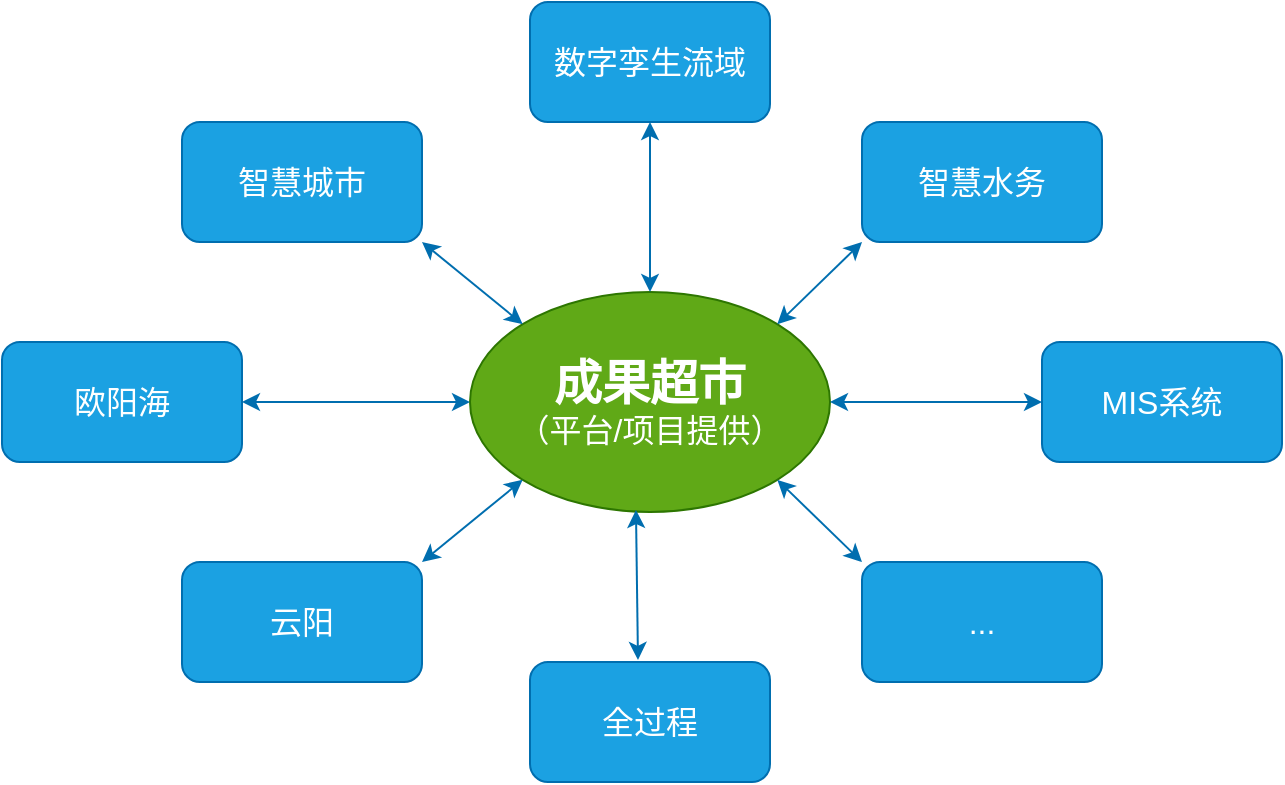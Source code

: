 <mxfile version="24.2.0" type="github">
  <diagram name="第 1 页" id="O8LcyDFnGGGGe8PbeCCY">
    <mxGraphModel dx="1687" dy="918" grid="1" gridSize="10" guides="1" tooltips="1" connect="1" arrows="1" fold="1" page="1" pageScale="1" pageWidth="827" pageHeight="1169" math="0" shadow="0">
      <root>
        <mxCell id="0" />
        <mxCell id="1" parent="0" />
        <mxCell id="IiTV8I8EML1BGxdbbj3v-1" value="数字孪生流域" style="rounded=1;whiteSpace=wrap;html=1;fontSize=16;fillColor=#1ba1e2;strokeColor=#006EAF;fontColor=#ffffff;" vertex="1" parent="1">
          <mxGeometry x="354" y="110" width="120" height="60" as="geometry" />
        </mxCell>
        <mxCell id="IiTV8I8EML1BGxdbbj3v-2" value="智慧城市" style="rounded=1;whiteSpace=wrap;html=1;fontSize=16;fillColor=#1ba1e2;fontColor=#ffffff;strokeColor=#006EAF;" vertex="1" parent="1">
          <mxGeometry x="180" y="170" width="120" height="60" as="geometry" />
        </mxCell>
        <mxCell id="IiTV8I8EML1BGxdbbj3v-3" value="智慧水务" style="rounded=1;whiteSpace=wrap;html=1;fontSize=16;fillColor=#1ba1e2;strokeColor=#006EAF;fontColor=#ffffff;" vertex="1" parent="1">
          <mxGeometry x="520" y="170" width="120" height="60" as="geometry" />
        </mxCell>
        <mxCell id="IiTV8I8EML1BGxdbbj3v-4" value="欧阳海" style="rounded=1;whiteSpace=wrap;html=1;fontSize=16;fillColor=#1ba1e2;strokeColor=#006EAF;fontColor=#ffffff;" vertex="1" parent="1">
          <mxGeometry x="90" y="280" width="120" height="60" as="geometry" />
        </mxCell>
        <mxCell id="IiTV8I8EML1BGxdbbj3v-5" value="MIS系统" style="rounded=1;whiteSpace=wrap;html=1;fontSize=16;fillColor=#1ba1e2;strokeColor=#006EAF;fontColor=#ffffff;" vertex="1" parent="1">
          <mxGeometry x="610" y="280" width="120" height="60" as="geometry" />
        </mxCell>
        <mxCell id="IiTV8I8EML1BGxdbbj3v-6" value="云阳" style="rounded=1;whiteSpace=wrap;html=1;fontSize=16;fillColor=#1ba1e2;strokeColor=#006EAF;fontColor=#ffffff;" vertex="1" parent="1">
          <mxGeometry x="180" y="390" width="120" height="60" as="geometry" />
        </mxCell>
        <mxCell id="IiTV8I8EML1BGxdbbj3v-7" value="..." style="rounded=1;whiteSpace=wrap;html=1;fontSize=16;fillColor=#1ba1e2;strokeColor=#006EAF;fontColor=#ffffff;" vertex="1" parent="1">
          <mxGeometry x="520" y="390" width="120" height="60" as="geometry" />
        </mxCell>
        <mxCell id="IiTV8I8EML1BGxdbbj3v-8" value="全过程" style="rounded=1;whiteSpace=wrap;html=1;fontSize=16;fillColor=#1ba1e2;strokeColor=#006EAF;fontColor=#ffffff;" vertex="1" parent="1">
          <mxGeometry x="354" y="440" width="120" height="60" as="geometry" />
        </mxCell>
        <mxCell id="IiTV8I8EML1BGxdbbj3v-9" value="&lt;font style=&quot;font-size: 24px;&quot;&gt;&lt;b&gt;成果超市&lt;/b&gt;&lt;/font&gt;&lt;div&gt;&lt;font size=&quot;3&quot;&gt;（平台/项目提供）&lt;/font&gt;&lt;/div&gt;" style="ellipse;whiteSpace=wrap;html=1;fillColor=#60a917;strokeColor=#2D7600;fontColor=#ffffff;" vertex="1" parent="1">
          <mxGeometry x="324" y="255" width="180" height="110" as="geometry" />
        </mxCell>
        <mxCell id="IiTV8I8EML1BGxdbbj3v-10" value="" style="endArrow=classic;startArrow=classic;html=1;rounded=0;exitX=0.5;exitY=0;exitDx=0;exitDy=0;fillColor=#1ba1e2;strokeColor=#006EAF;" edge="1" parent="1" source="IiTV8I8EML1BGxdbbj3v-9" target="IiTV8I8EML1BGxdbbj3v-1">
          <mxGeometry width="50" height="50" relative="1" as="geometry">
            <mxPoint x="390" y="410" as="sourcePoint" />
            <mxPoint x="440" y="360" as="targetPoint" />
          </mxGeometry>
        </mxCell>
        <mxCell id="IiTV8I8EML1BGxdbbj3v-11" value="" style="endArrow=classic;startArrow=classic;html=1;rounded=0;entryX=0;entryY=1;entryDx=0;entryDy=0;exitX=1;exitY=0;exitDx=0;exitDy=0;fillColor=#1ba1e2;strokeColor=#006EAF;" edge="1" parent="1" source="IiTV8I8EML1BGxdbbj3v-9" target="IiTV8I8EML1BGxdbbj3v-3">
          <mxGeometry width="50" height="50" relative="1" as="geometry">
            <mxPoint x="424" y="265" as="sourcePoint" />
            <mxPoint x="424" y="180" as="targetPoint" />
          </mxGeometry>
        </mxCell>
        <mxCell id="IiTV8I8EML1BGxdbbj3v-12" value="" style="endArrow=classic;startArrow=classic;html=1;rounded=0;exitX=1;exitY=0.5;exitDx=0;exitDy=0;entryX=0;entryY=0.5;entryDx=0;entryDy=0;fillColor=#1ba1e2;strokeColor=#006EAF;" edge="1" parent="1" source="IiTV8I8EML1BGxdbbj3v-9" target="IiTV8I8EML1BGxdbbj3v-5">
          <mxGeometry width="50" height="50" relative="1" as="geometry">
            <mxPoint x="434" y="275" as="sourcePoint" />
            <mxPoint x="434" y="190" as="targetPoint" />
          </mxGeometry>
        </mxCell>
        <mxCell id="IiTV8I8EML1BGxdbbj3v-13" value="" style="endArrow=classic;startArrow=classic;html=1;rounded=0;exitX=1;exitY=1;exitDx=0;exitDy=0;entryX=0;entryY=0;entryDx=0;entryDy=0;fillColor=#1ba1e2;strokeColor=#006EAF;" edge="1" parent="1" source="IiTV8I8EML1BGxdbbj3v-9" target="IiTV8I8EML1BGxdbbj3v-7">
          <mxGeometry width="50" height="50" relative="1" as="geometry">
            <mxPoint x="514" y="320" as="sourcePoint" />
            <mxPoint x="620" y="320" as="targetPoint" />
          </mxGeometry>
        </mxCell>
        <mxCell id="IiTV8I8EML1BGxdbbj3v-14" value="" style="endArrow=classic;startArrow=classic;html=1;rounded=0;exitX=0;exitY=0;exitDx=0;exitDy=0;entryX=1;entryY=1;entryDx=0;entryDy=0;fillColor=#1ba1e2;strokeColor=#006EAF;" edge="1" parent="1" source="IiTV8I8EML1BGxdbbj3v-9" target="IiTV8I8EML1BGxdbbj3v-2">
          <mxGeometry width="50" height="50" relative="1" as="geometry">
            <mxPoint x="424" y="265" as="sourcePoint" />
            <mxPoint x="424" y="180" as="targetPoint" />
          </mxGeometry>
        </mxCell>
        <mxCell id="IiTV8I8EML1BGxdbbj3v-15" value="" style="endArrow=classic;startArrow=classic;html=1;rounded=0;exitX=0;exitY=0.5;exitDx=0;exitDy=0;entryX=1;entryY=0.5;entryDx=0;entryDy=0;fillColor=#1ba1e2;strokeColor=#006EAF;" edge="1" parent="1" source="IiTV8I8EML1BGxdbbj3v-9" target="IiTV8I8EML1BGxdbbj3v-4">
          <mxGeometry width="50" height="50" relative="1" as="geometry">
            <mxPoint x="360" y="281" as="sourcePoint" />
            <mxPoint x="310" y="240" as="targetPoint" />
          </mxGeometry>
        </mxCell>
        <mxCell id="IiTV8I8EML1BGxdbbj3v-16" value="" style="endArrow=classic;startArrow=classic;html=1;rounded=0;exitX=0;exitY=1;exitDx=0;exitDy=0;entryX=1;entryY=0;entryDx=0;entryDy=0;fillColor=#1ba1e2;strokeColor=#006EAF;" edge="1" parent="1" source="IiTV8I8EML1BGxdbbj3v-9" target="IiTV8I8EML1BGxdbbj3v-6">
          <mxGeometry width="50" height="50" relative="1" as="geometry">
            <mxPoint x="334" y="320" as="sourcePoint" />
            <mxPoint x="220" y="320" as="targetPoint" />
          </mxGeometry>
        </mxCell>
        <mxCell id="IiTV8I8EML1BGxdbbj3v-17" value="" style="endArrow=classic;startArrow=classic;html=1;rounded=0;exitX=0.461;exitY=0.991;exitDx=0;exitDy=0;entryX=0.45;entryY=-0.017;entryDx=0;entryDy=0;exitPerimeter=0;entryPerimeter=0;fillColor=#1ba1e2;strokeColor=#006EAF;" edge="1" parent="1" source="IiTV8I8EML1BGxdbbj3v-9" target="IiTV8I8EML1BGxdbbj3v-8">
          <mxGeometry width="50" height="50" relative="1" as="geometry">
            <mxPoint x="360" y="359" as="sourcePoint" />
            <mxPoint x="310" y="400" as="targetPoint" />
          </mxGeometry>
        </mxCell>
      </root>
    </mxGraphModel>
  </diagram>
</mxfile>
